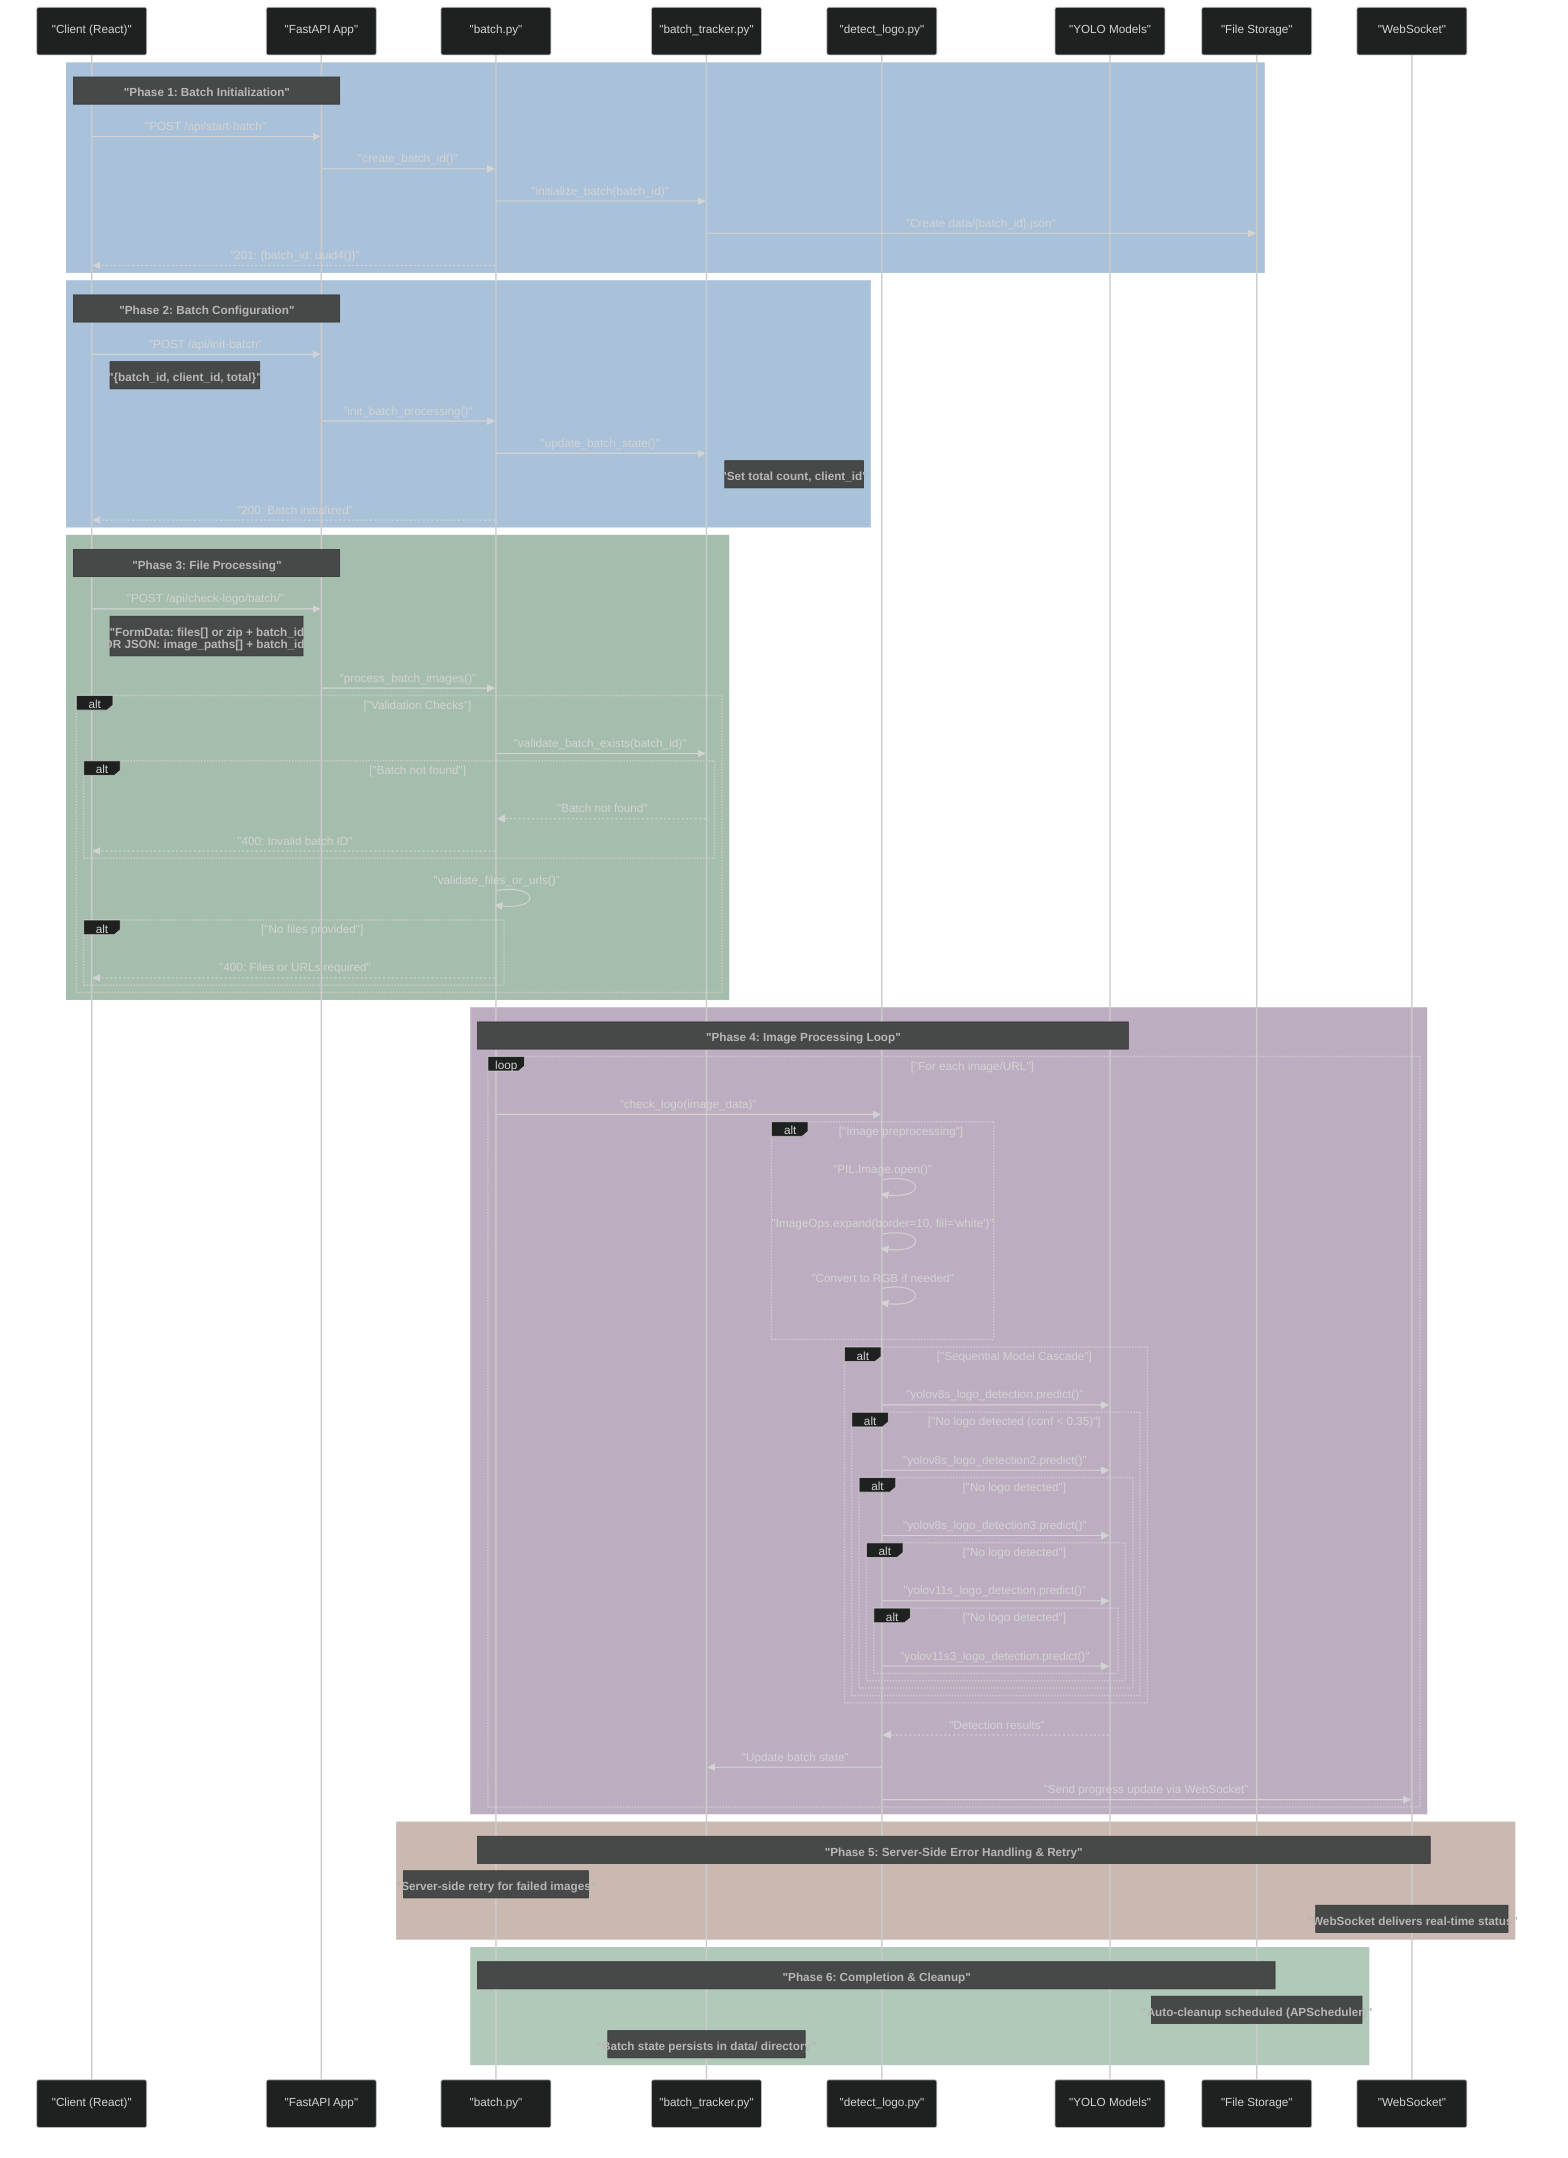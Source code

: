 %%{init: {'theme': 'dark', 'themeVariables': { 'fontFamily': 'arial', 'fontSize': '20px', 'fontWeight': 'bold', 'messageFontWeight': 'bold', 'noteFontWeight': 'bold'}}}%%
sequenceDiagram
    participant C as "Client (React)"
    participant A as "FastAPI App"
    participant B as "batch.py"
    participant T as "batch_tracker.py"
    participant D as "detect_logo.py"
    participant M as "YOLO Models"
    participant S as "File Storage"
    participant W as "WebSocket"

    rect rgba(40, 100, 160, 0.4)
        Note over C,A: "Phase 1: Batch Initialization"
        C->>A: "POST /api/start-batch"
        A->>B: "create_batch_id()"
        B->>T: "initialize_batch(batch_id)"
        T->>S: "Create data/{batch_id}.json"
        B-->>C: "201: {batch_id: uuid4()}"
    end

    rect rgba(40, 100, 160, 0.4)
        Note over C,A: "Phase 2: Batch Configuration"
        C->>A: "POST /api/init-batch"
        Note right of C: "{batch_id, client_id, total}"
        A->>B: "init_batch_processing()"
        B->>T: "update_batch_state()"
        Note right of T: "Set total count, client_id"
        B-->>C: "200: Batch initialized"
    end
    
    rect rgba(30, 90, 50, 0.4)
        Note over C,A: "Phase 3: File Processing"
        C->>A: "POST /api/check-logo/batch/"
        Note right of C: "FormData: files[] or zip + batch_id<br>OR JSON: image_paths[] + batch_id"
        A->>B: "process_batch_images()"
        alt "Validation Checks"
            B->>T: "validate_batch_exists(batch_id)"
            alt "Batch not found"
                T-->>B: "Batch not found"
                B-->>C: "400: Invalid batch ID"
            end
            B->>B: "validate_files_or_urls()"
            alt "No files provided"
                B-->>C: "400: Files or URLs required"
            end
        end
    end
    
    rect rgba(90, 50, 100, 0.4)
        Note over B,M: "Phase 4: Image Processing Loop"
        loop "For each image/URL"
            B->>D: "check_logo(image_data)"
            alt "Image preprocessing"
                D->>D: "PIL.Image.open()"
                D->>D: "ImageOps.expand(border=10, fill='white')"
                D->>D: "Convert to RGB if needed"
            end
            alt "Sequential Model Cascade"
                D->>M: "yolov8s_logo_detection.predict()"
                alt "No logo detected (conf < 0.35)"
                    D->>M: "yolov8s_logo_detection2.predict()"
                    alt "No logo detected"
                        D->>M: "yolov8s_logo_detection3.predict()"
                        alt "No logo detected"
                            D->>M: "yolov11s_logo_detection.predict()"
                            alt "No logo detected"
                                D->>M: "yolov11s3_logo_detection.predict()"
                            end
                        end
                    end
                end
            end
            M-->>D: "Detection results"
            D->>T: "Update batch state"
            D->>W: "Send progress update via WebSocket"
        end
    end

    rect rgba(120, 80, 60, 0.4)
        Note over B,W: "Phase 5: Server-Side Error Handling & Retry"
        Note over B: "Server-side retry for failed images"
        Note over W: "WebSocket delivers real-time status"
    end

    rect rgba(60, 120, 80, 0.4)
        Note over B,S: "Phase 6: Completion & Cleanup"
        Note over S: "Auto-cleanup scheduled (APScheduler)"
        Note over T: "Batch state persists in data/ directory"
    end
